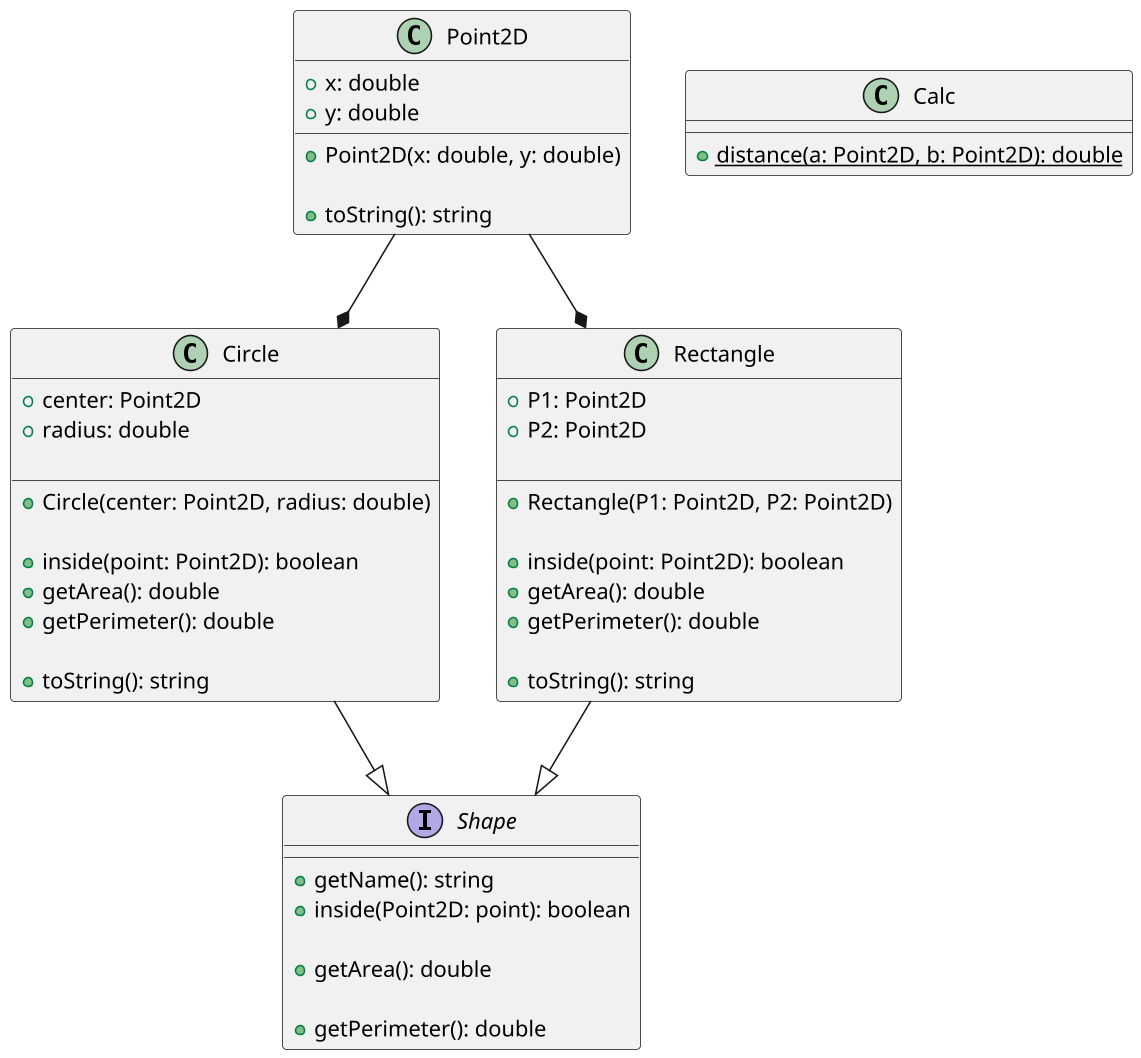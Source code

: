 
@startuml

skinparam defaultFontName "Source Code Pro"
skinparam dpi 150



class Point2D {
    + x: double
    + y: double
    
    + Point2D(x: double, y: double)

    ' gera uma string no formato
    ' (0.00, 0.00)
    + toString(): string
}

class Calc {
    ' método estático para calcular a distância entre dois pontos
    + {static} distance(a: Point2D, b: Point2D): double
}

interface Shape {
    ' getName(): string
    + getName(): string

    ' os métodos abaixo não são implementadas
    ' na classe Shape, apenas nas classes filhas

    ' retorna se o ponto está dentro da forma
    + inside(Point2D: point): boolean

    ' retorna a área da forma
    + getArea(): double

    ' retorna o perímetro da forma
    + getPerimeter(): double
}

class Circle {
    + center: Point2D
    + radius: double

    __
    ' invoca o construtor da superclasse
    ' passando o nome Circ
    ' guarda os outros valores nos atributos
    ' da classe Circle
    + Circle(center: Point2D, radius: double)

    ' implementa os métodos abstratos
    + inside(point: Point2D): boolean
    + getArea(): double
    + getPerimeter(): double

    ' retorna o nome da classe e os valores no seguinte formato
    ' Circ: C=(0.00, 0.00), R=0.00
    ' O ponto deve ser gerado pelo método toString da classe Point2D
    + toString(): string
}

class Rectangle {
    ' ponto superior esquerdo
    + P1: Point2D
    ' ponto inferior direito
    + P2: Point2D

    __
    ' invoca o construtor da superclasse
    ' passando o nome Rect
    ' inicializa o resto dos atributos
    + Rectangle(P1: Point2D, P2: Point2D)

    ' implementa os métodos abstratos
    + inside(point: Point2D): boolean
    + getArea(): double
    + getPerimeter(): double

    ' retorna o nome da classe e os valores no seguinte formato
    ' Rect: P1=(0.00, 0.00) P2=(0.00, 0.00)
    + toString(): string
}


Circle --|> Shape
Rectangle --|> Shape
Point2D  --*  Circle
Point2D  --*  Rectangle
@enduml